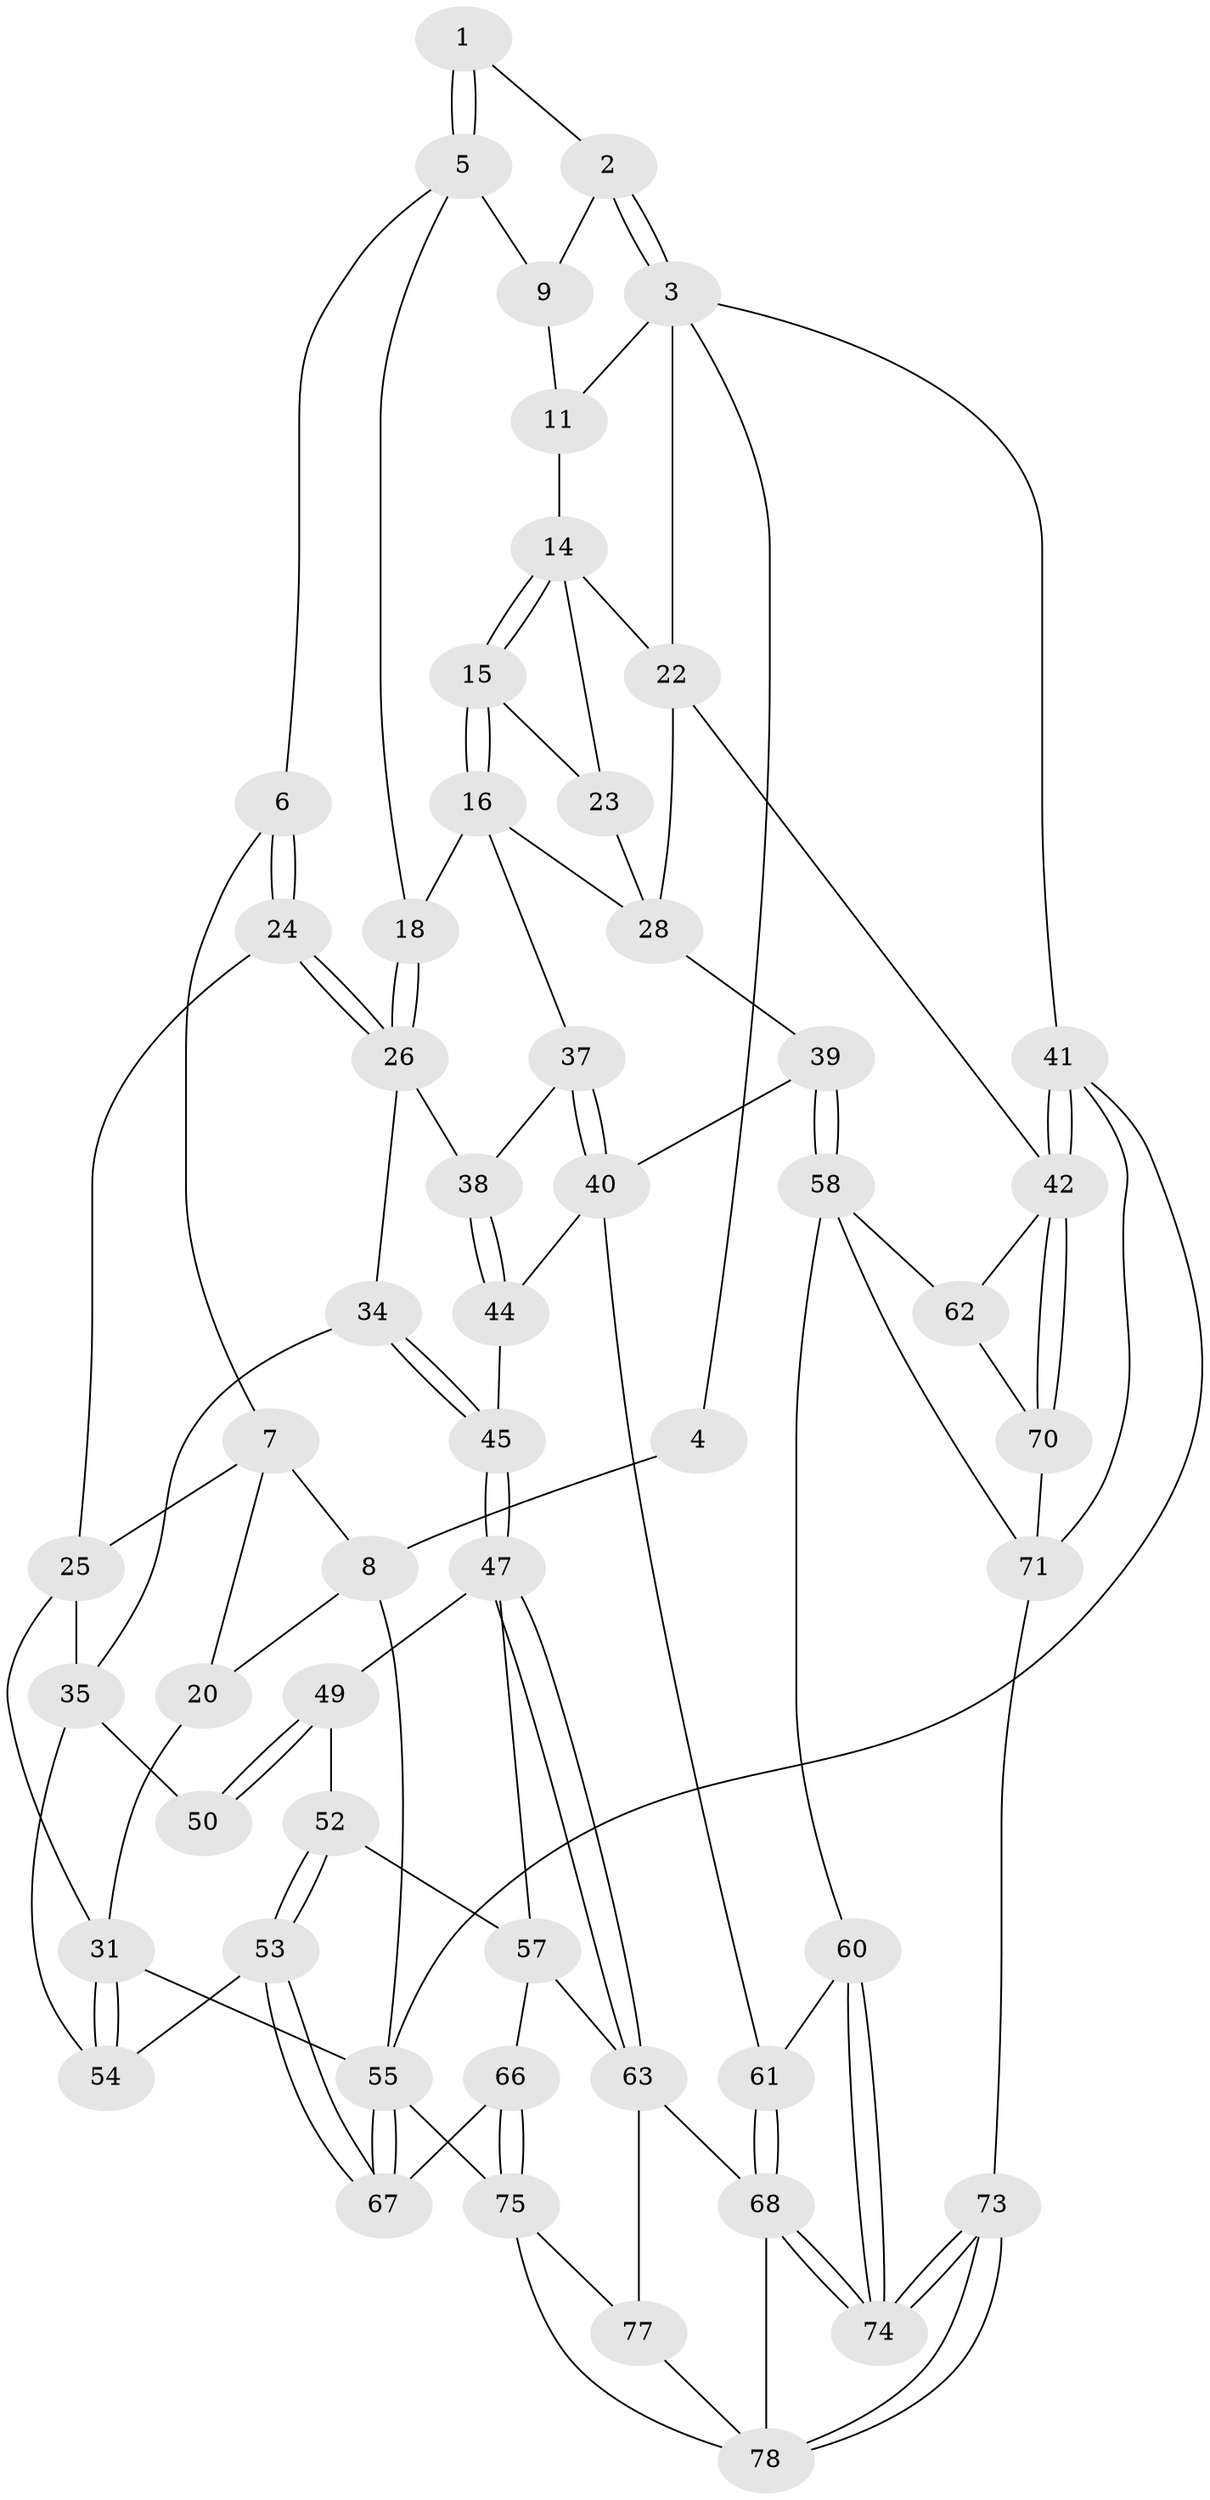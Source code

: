 // Generated by graph-tools (version 1.1) at 2025/24/03/03/25 07:24:33]
// undirected, 55 vertices, 120 edges
graph export_dot {
graph [start="1"]
  node [color=gray90,style=filled];
  1 [pos="+0.5547016869796698+0"];
  2 [pos="+0.596353614274442+0"];
  3 [pos="+1+0",super="+12"];
  4 [pos="+0.14450239198146514+0"];
  5 [pos="+0.4053679674260879+0.14190538233728847",super="+10"];
  6 [pos="+0.3618314095572352+0.1766805844601656"];
  7 [pos="+0.15896596091351212+0.142763783203989",super="+19"];
  8 [pos="+0.14505052323802445+0.13206816100246668",super="+13"];
  9 [pos="+0.6781863407533014+0.17216179566751055"];
  11 [pos="+0.7085498729956891+0.20553660464216322"];
  14 [pos="+0.7217186323075256+0.22556139954693588",super="+21"];
  15 [pos="+0.7111171808707307+0.3597745379590403"];
  16 [pos="+0.692124176285897+0.40193118355798224",super="+17"];
  18 [pos="+0.579720324251199+0.414208540683339"];
  20 [pos="+0+0.3980282767271235"];
  22 [pos="+1+0",super="+27"];
  23 [pos="+0.8486225134696566+0.31312184137818133"];
  24 [pos="+0.36008573750749756+0.3825445716388235"];
  25 [pos="+0.22706214518311457+0.42896643848172816",super="+30"];
  26 [pos="+0.4583320863661119+0.45821187697098065",super="+33"];
  28 [pos="+0.9352226494525178+0.48281329395710854",super="+29"];
  31 [pos="+0+0.6021292842588859",super="+32"];
  34 [pos="+0.44642179698626744+0.5154667677173083"];
  35 [pos="+0.348297273826643+0.594318254327193",super="+36"];
  37 [pos="+0.6875206078605387+0.5648317408531268"];
  38 [pos="+0.5787369402924589+0.5936696324481543"];
  39 [pos="+0.8035705804056867+0.6215511507538546"];
  40 [pos="+0.7217906051933546+0.6161685778963963",super="+46"];
  41 [pos="+1+1"];
  42 [pos="+1+1",super="+43"];
  44 [pos="+0.5580888740393946+0.7116662939417772"];
  45 [pos="+0.49208955317068875+0.7054068149817714"];
  47 [pos="+0.4832763648539187+0.7120979044690431",super="+48"];
  49 [pos="+0.40780716165111686+0.6908149031111539",super="+51"];
  50 [pos="+0.37028446098779827+0.639357481370088"];
  52 [pos="+0.27644417866740223+0.7173682065076662"];
  53 [pos="+0.2621319456765012+0.714984581619706"];
  54 [pos="+0.26089453979614075+0.6905591335849017"];
  55 [pos="+0+0.792368454548636",super="+56"];
  57 [pos="+0.3683956836148597+0.7652894023089178",super="+65"];
  58 [pos="+0.8040474977915606+0.6225436406061041",super="+59"];
  60 [pos="+0.7827433519840472+0.78768003252113"];
  61 [pos="+0.6395960449258308+0.7669949787523067"];
  62 [pos="+0.9822694598425608+0.7251898017114223"];
  63 [pos="+0.44932933845894263+0.8877758946009192",super="+64"];
  66 [pos="+0.25553620163007634+0.8446004870915609"];
  67 [pos="+0.21745820980267463+0.7795116590623761"];
  68 [pos="+0.6299102557532115+0.849208939695539",super="+69"];
  70 [pos="+0.8851475768231271+0.7999211308089861"];
  71 [pos="+0.8702564921826689+0.805907116775843",super="+72"];
  73 [pos="+0.8140340230459134+1"];
  74 [pos="+0.7068025460884424+0.9824620141011517"];
  75 [pos="+0.2360236751099153+0.9714309956509166",super="+76"];
  77 [pos="+0.41610125902818074+0.9281699605498953"];
  78 [pos="+0.7297432906645189+1",super="+79"];
  1 -- 2;
  1 -- 5;
  1 -- 5;
  2 -- 3;
  2 -- 3;
  2 -- 9;
  3 -- 4;
  3 -- 41;
  3 -- 11;
  3 -- 22;
  4 -- 8 [weight=2];
  5 -- 6;
  5 -- 9;
  5 -- 18;
  6 -- 7;
  6 -- 24;
  6 -- 24;
  7 -- 8;
  7 -- 25;
  7 -- 20;
  8 -- 20;
  8 -- 55;
  9 -- 11;
  11 -- 14;
  14 -- 15;
  14 -- 15;
  14 -- 23;
  14 -- 22;
  15 -- 16;
  15 -- 16;
  15 -- 23;
  16 -- 28;
  16 -- 18;
  16 -- 37;
  18 -- 26;
  18 -- 26;
  20 -- 31;
  22 -- 28;
  22 -- 42;
  23 -- 28;
  24 -- 25;
  24 -- 26;
  24 -- 26;
  25 -- 31;
  25 -- 35;
  26 -- 34;
  26 -- 38;
  28 -- 39;
  31 -- 54;
  31 -- 54;
  31 -- 55;
  34 -- 35;
  34 -- 45;
  34 -- 45;
  35 -- 50;
  35 -- 54;
  37 -- 38;
  37 -- 40;
  37 -- 40;
  38 -- 44;
  38 -- 44;
  39 -- 40;
  39 -- 58;
  39 -- 58;
  40 -- 44;
  40 -- 61;
  41 -- 42;
  41 -- 42;
  41 -- 71;
  41 -- 55;
  42 -- 70;
  42 -- 70;
  42 -- 62;
  44 -- 45;
  45 -- 47;
  45 -- 47;
  47 -- 63;
  47 -- 63;
  47 -- 49;
  47 -- 57;
  49 -- 50 [weight=2];
  49 -- 50;
  49 -- 52;
  52 -- 53;
  52 -- 53;
  52 -- 57;
  53 -- 54;
  53 -- 67;
  53 -- 67;
  55 -- 67;
  55 -- 67;
  55 -- 75;
  57 -- 66;
  57 -- 63;
  58 -- 62;
  58 -- 60;
  58 -- 71;
  60 -- 61;
  60 -- 74;
  60 -- 74;
  61 -- 68;
  61 -- 68;
  62 -- 70;
  63 -- 68;
  63 -- 77;
  66 -- 67;
  66 -- 75;
  66 -- 75;
  68 -- 74;
  68 -- 74;
  68 -- 78;
  70 -- 71;
  71 -- 73;
  73 -- 74;
  73 -- 74;
  73 -- 78;
  73 -- 78;
  75 -- 77;
  75 -- 78;
  77 -- 78;
}
